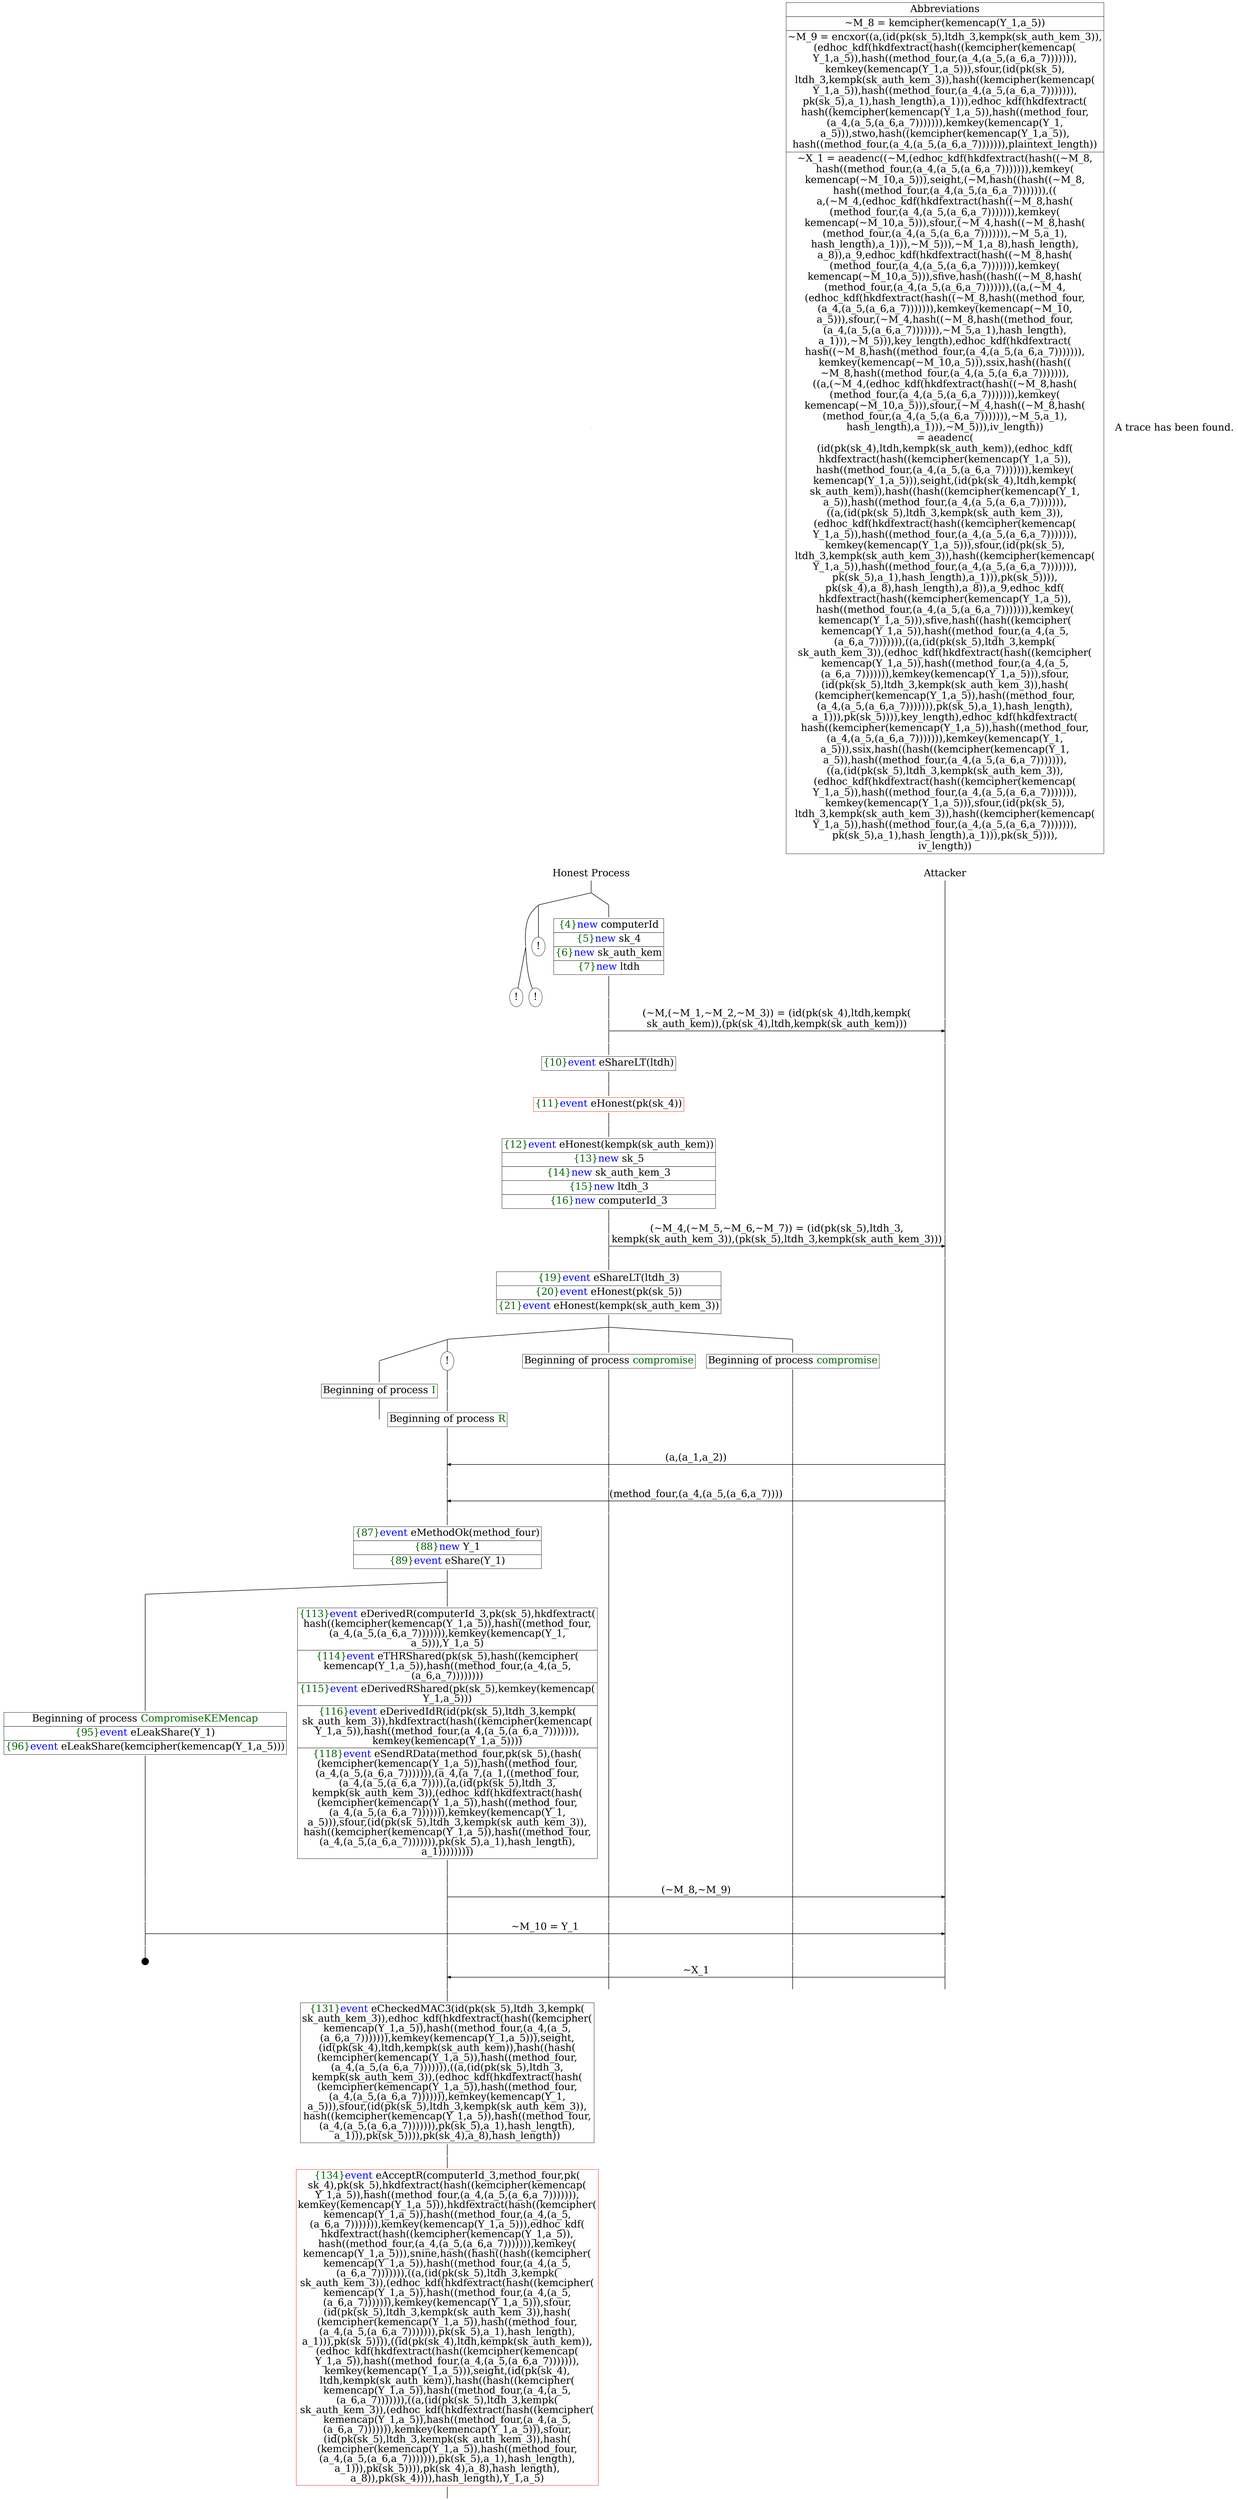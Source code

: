 digraph {
graph [ordering = out]
edge [arrowhead = none, penwidth = 1.6, fontsize = 30]
node [shape = point, width = 0, height = 0, fontsize = 30]
Trace<br/>
[label = <A trace has been found.<br/>
>, shape = plaintext]
P0__0 [label = "Honest Process", shape = plaintext]
P__0 [label = "Attacker", shape = plaintext]
Trace -> P0__0 [label = "", style = invisible, weight = 100]{rank = same; P0__0 P__0}
P0__0 -> P0__1 [label = <>, weight = 100]
/*RPar */
P0__1 -> P0_1__1 [label = <>]
P0__1 -> P0_0__1 [label = <>]
P0__1 [label = "", fixedsize = false, width = 0, height = 0, shape = none]
{rank = same; P0_0__1 P0_1__1}
P0_0__1 -> P0_0__2 [label = <>, weight = 100]
P0_0__2 [shape = plaintext, label = <<TABLE BORDER="0" CELLBORDER="1" CELLSPACING="0" CELLPADDING="4"> <TR><TD><FONT COLOR="darkgreen">{4}</FONT><FONT COLOR="blue">new </FONT>computerId</TD></TR><TR><TD><FONT COLOR="darkgreen">{5}</FONT><FONT COLOR="blue">new </FONT>sk_4</TD></TR><TR><TD><FONT COLOR="darkgreen">{6}</FONT><FONT COLOR="blue">new </FONT>sk_auth_kem</TD></TR><TR><TD><FONT COLOR="darkgreen">{7}</FONT><FONT COLOR="blue">new </FONT>ltdh</TD></TR></TABLE>>]
P0_0__2 -> P0_0__3 [label = <>, weight = 100]
P0_0__3 -> P0_0__4 [label = <>, weight = 100]
P__0 -> P__1 [label = <>, weight = 100]
{rank = same; P__1 P0_0__4}
P0_0__4 -> P0_0__5 [label = <>, weight = 100]
P__1 -> P__2 [label = <>, weight = 100]
{rank = same; P__2 P0_0__5}
P0_0__5 -> P__2 [label = <(~M,(~M_1,~M_2,~M_3)) = (id(pk(sk_4),ltdh,kempk(<br/>
sk_auth_kem)),(pk(sk_4),ltdh,kempk(sk_auth_kem)))>, arrowhead = normal]
P0_0__5 -> P0_0__6 [label = <>, weight = 100]
P__2 -> P__3 [label = <>, weight = 100]
{rank = same; P__3 P0_0__6}
P0_0__6 -> P0_0__7 [label = <>, weight = 100]
P0_0__7 [shape = plaintext, label = <<TABLE BORDER="0" CELLBORDER="1" CELLSPACING="0" CELLPADDING="4"> <TR><TD><FONT COLOR="darkgreen">{10}</FONT><FONT COLOR="blue">event</FONT> eShareLT(ltdh)</TD></TR></TABLE>>]
P0_0__7 -> P0_0__8 [label = <>, weight = 100]
P0_0__8 -> P0_0__9 [label = <>, weight = 100]
P0_0__9 [color = red, shape = plaintext, label = <<TABLE BORDER="0" CELLBORDER="1" CELLSPACING="0" CELLPADDING="4"> <TR><TD><FONT COLOR="darkgreen">{11}</FONT><FONT COLOR="blue">event</FONT> eHonest(pk(sk_4))</TD></TR></TABLE>>]
P0_0__9 -> P0_0__10 [label = <>, weight = 100]
P0_0__10 -> P0_0__11 [label = <>, weight = 100]
P0_0__11 [shape = plaintext, label = <<TABLE BORDER="0" CELLBORDER="1" CELLSPACING="0" CELLPADDING="4"> <TR><TD><FONT COLOR="darkgreen">{12}</FONT><FONT COLOR="blue">event</FONT> eHonest(kempk(sk_auth_kem))</TD></TR><TR><TD><FONT COLOR="darkgreen">{13}</FONT><FONT COLOR="blue">new </FONT>sk_5</TD></TR><TR><TD><FONT COLOR="darkgreen">{14}</FONT><FONT COLOR="blue">new </FONT>sk_auth_kem_3</TD></TR><TR><TD><FONT COLOR="darkgreen">{15}</FONT><FONT COLOR="blue">new </FONT>ltdh_3</TD></TR><TR><TD><FONT COLOR="darkgreen">{16}</FONT><FONT COLOR="blue">new </FONT>computerId_3</TD></TR></TABLE>>]
P0_0__11 -> P0_0__12 [label = <>, weight = 100]
P0_0__12 -> P0_0__13 [label = <>, weight = 100]
P__3 -> P__4 [label = <>, weight = 100]
{rank = same; P__4 P0_0__13}
P0_0__13 -> P0_0__14 [label = <>, weight = 100]
P__4 -> P__5 [label = <>, weight = 100]
{rank = same; P__5 P0_0__14}
P0_0__14 -> P__5 [label = <(~M_4,(~M_5,~M_6,~M_7)) = (id(pk(sk_5),ltdh_3,<br/>
kempk(sk_auth_kem_3)),(pk(sk_5),ltdh_3,kempk(sk_auth_kem_3)))>, arrowhead = normal]
P0_0__14 -> P0_0__15 [label = <>, weight = 100]
P__5 -> P__6 [label = <>, weight = 100]
{rank = same; P__6 P0_0__15}
P0_0__15 -> P0_0__16 [label = <>, weight = 100]
P0_0__16 [shape = plaintext, label = <<TABLE BORDER="0" CELLBORDER="1" CELLSPACING="0" CELLPADDING="4"> <TR><TD><FONT COLOR="darkgreen">{19}</FONT><FONT COLOR="blue">event</FONT> eShareLT(ltdh_3)</TD></TR><TR><TD><FONT COLOR="darkgreen">{20}</FONT><FONT COLOR="blue">event</FONT> eHonest(pk(sk_5))</TD></TR><TR><TD><FONT COLOR="darkgreen">{21}</FONT><FONT COLOR="blue">event</FONT> eHonest(kempk(sk_auth_kem_3))</TD></TR></TABLE>>]
P0_0__16 -> P0_0__17 [label = <>, weight = 100]
/*RPar */
P0_0__17 -> P0_0_2__17 [label = <>]
P0_0__17 -> P0_0_1__17 [label = <>]
P0_0__17 -> P0_0_0__17 [label = <>]
P0_0__17 [label = "", fixedsize = false, width = 0, height = 0, shape = none]
{rank = same; P0_0_0__17 P0_0_1__17 P0_0_2__17}
P0_0_0__17 -> P0_0_0__18 [label = <>, weight = 100]
P0_0_0__18 [shape = plaintext, label = <<TABLE BORDER="0" CELLBORDER="1" CELLSPACING="0" CELLPADDING="4"> <TR><TD>Beginning of process <FONT COLOR="darkgreen">compromise</FONT></TD></TR></TABLE>>]
P0_0_0__18 -> P0_0_0__19 [label = <>, weight = 100]
P0_0_1__17 -> P0_0_1__18 [label = <>, weight = 100]
P0_0_1__18 [shape = plaintext, label = <<TABLE BORDER="0" CELLBORDER="1" CELLSPACING="0" CELLPADDING="4"> <TR><TD>Beginning of process <FONT COLOR="darkgreen">compromise</FONT></TD></TR></TABLE>>]
P0_0_1__18 -> P0_0_1__19 [label = <>, weight = 100]
/*RPar */
P0_0_2__17 -> P0_0_2_1__17 [label = <>]
P0_0_2__17 -> P0_0_2_0__17 [label = <>]
P0_0_2__17 [label = "", fixedsize = false, width = 0, height = 0, shape = none]
{rank = same; P0_0_2_0__17 P0_0_2_1__17}
P0_0_2_0__17 [label = "!", shape = ellipse]
P0_0_2_0_0__17 [label = "", fixedsize = false, width = 0, height = 0, shape = none]
P0_0_2_0__17 -> P0_0_2_0_0__17 [label = <>, weight = 100]
P0_0_2_0_0__17 -> P0_0_2_0_0__18 [label = <>, weight = 100]
P0_0_2_0_0__18 [shape = plaintext, label = <<TABLE BORDER="0" CELLBORDER="1" CELLSPACING="0" CELLPADDING="4"> <TR><TD>Beginning of process <FONT COLOR="darkgreen">R</FONT></TD></TR></TABLE>>]
P0_0_2_0_0__18 -> P0_0_2_0_0__19 [label = <>, weight = 100]
P0_0_2_1__17 -> P0_0_2_1__18 [label = <>, weight = 100]
P0_0_2_1__18 [shape = plaintext, label = <<TABLE BORDER="0" CELLBORDER="1" CELLSPACING="0" CELLPADDING="4"> <TR><TD>Beginning of process <FONT COLOR="darkgreen">I</FONT></TD></TR></TABLE>>]
P0_0_2_1__18 -> P0_0_2_1__19 [label = <>, weight = 100]
/*RPar */
P0_1__1 -> P0_1_1__1 [label = <>]
P0_1__1 -> P0_1_0__1 [label = <>]
P0_1__1 [label = "", fixedsize = false, width = 0, height = 0, shape = none]
{rank = same; P0_1_0__1 P0_1_1__1}
P0_1_0__1 [label = "!", shape = ellipse]
/*RPar */
P0_1_1__1 -> P0_1_1_1__1 [label = <>]
P0_1_1__1 -> P0_1_1_0__1 [label = <>]
P0_1_1__1 [label = "", fixedsize = false, width = 0, height = 0, shape = none]
{rank = same; P0_1_1_0__1 P0_1_1_1__1}
P0_1_1_0__1 [label = "!", shape = ellipse]
P0_1_1_1__1 [label = "!", shape = ellipse]
P0_0_2_0_0__19 -> P0_0_2_0_0__20 [label = <>, weight = 100]
P0_0_1__19 -> P0_0_1__20 [label = <>, weight = 100]
P0_0_0__19 -> P0_0_0__20 [label = <>, weight = 100]
P__6 -> P__7 [label = <>, weight = 100]
{rank = same; P__7 P0_0_0__20 P0_0_1__20 P0_0_2_0_0__20}
P0_0_2_0_0__20 -> P0_0_2_0_0__21 [label = <>, weight = 100]
P__7 -> P__8 [label = <>, weight = 100]
{rank = same; P__8 P0_0_2_0_0__21}
P0_0_2_0_0__21 -> P__8 [label = <(a,(a_1,a_2))>, dir = back, arrowhead = normal]
P0_0_2_0_0__21 -> P0_0_2_0_0__22 [label = <>, weight = 100]
P0_0_1__20 -> P0_0_1__21 [label = <>, weight = 100]
P0_0_0__20 -> P0_0_0__21 [label = <>, weight = 100]
P__8 -> P__9 [label = <>, weight = 100]
{rank = same; P__9 P0_0_0__21 P0_0_1__21 P0_0_2_0_0__22}
P0_0_2_0_0__22 -> P0_0_2_0_0__23 [label = <>, weight = 100]
P0_0_1__21 -> P0_0_1__22 [label = <>, weight = 100]
P0_0_0__21 -> P0_0_0__22 [label = <>, weight = 100]
P__9 -> P__10 [label = <>, weight = 100]
{rank = same; P__10 P0_0_0__22 P0_0_1__22 P0_0_2_0_0__23}
P0_0_2_0_0__23 -> P0_0_2_0_0__24 [label = <>, weight = 100]
P__10 -> P__11 [label = <>, weight = 100]
{rank = same; P__11 P0_0_2_0_0__24}
P0_0_2_0_0__24 -> P__11 [label = <(method_four,(a_4,(a_5,(a_6,a_7))))>, dir = back, arrowhead = normal]
P0_0_2_0_0__24 -> P0_0_2_0_0__25 [label = <>, weight = 100]
P0_0_1__22 -> P0_0_1__23 [label = <>, weight = 100]
P0_0_0__22 -> P0_0_0__23 [label = <>, weight = 100]
P__11 -> P__12 [label = <>, weight = 100]
{rank = same; P__12 P0_0_0__23 P0_0_1__23 P0_0_2_0_0__25}
P0_0_2_0_0__25 -> P0_0_2_0_0__26 [label = <>, weight = 100]
P0_0_2_0_0__26 [shape = plaintext, label = <<TABLE BORDER="0" CELLBORDER="1" CELLSPACING="0" CELLPADDING="4"> <TR><TD><FONT COLOR="darkgreen">{87}</FONT><FONT COLOR="blue">event</FONT> eMethodOk(method_four)</TD></TR><TR><TD><FONT COLOR="darkgreen">{88}</FONT><FONT COLOR="blue">new </FONT>Y_1</TD></TR><TR><TD><FONT COLOR="darkgreen">{89}</FONT><FONT COLOR="blue">event</FONT> eShare(Y_1)</TD></TR></TABLE>>]
P0_0_2_0_0__26 -> P0_0_2_0_0__27 [label = <>, weight = 100]
/*RPar */
P0_0_2_0_0__27 -> P0_0_2_0_0_1__27 [label = <>]
P0_0_2_0_0__27 -> P0_0_2_0_0_0__27 [label = <>]
P0_0_2_0_0__27 [label = "", fixedsize = false, width = 0, height = 0, shape = none]
{rank = same; P0_0_2_0_0_0__27 P0_0_2_0_0_1__27}
P0_0_2_0_0_0__27 -> P0_0_2_0_0_0__28 [label = <>, weight = 100]
P0_0_2_0_0_0__28 [shape = plaintext, label = <<TABLE BORDER="0" CELLBORDER="1" CELLSPACING="0" CELLPADDING="4"> <TR><TD><FONT COLOR="darkgreen">{113}</FONT><FONT COLOR="blue">event</FONT> eDerivedR(computerId_3,pk(sk_5),hkdfextract(<br/>
hash((kemcipher(kemencap(Y_1,a_5)),hash((method_four,<br/>
(a_4,(a_5,(a_6,a_7))))))),kemkey(kemencap(Y_1,<br/>
a_5))),Y_1,a_5)</TD></TR><TR><TD><FONT COLOR="darkgreen">{114}</FONT><FONT COLOR="blue">event</FONT> eTHRShared(pk(sk_5),hash((kemcipher(<br/>
kemencap(Y_1,a_5)),hash((method_four,(a_4,(a_5,<br/>
(a_6,a_7))))))))</TD></TR><TR><TD><FONT COLOR="darkgreen">{115}</FONT><FONT COLOR="blue">event</FONT> eDerivedRShared(pk(sk_5),kemkey(kemencap(<br/>
Y_1,a_5)))</TD></TR><TR><TD><FONT COLOR="darkgreen">{116}</FONT><FONT COLOR="blue">event</FONT> eDerivedIdR(id(pk(sk_5),ltdh_3,kempk(<br/>
sk_auth_kem_3)),hkdfextract(hash((kemcipher(kemencap(<br/>
Y_1,a_5)),hash((method_four,(a_4,(a_5,(a_6,a_7))))))),<br/>
kemkey(kemencap(Y_1,a_5))))</TD></TR><TR><TD><FONT COLOR="darkgreen">{118}</FONT><FONT COLOR="blue">event</FONT> eSendRData(method_four,pk(sk_5),(hash(<br/>
(kemcipher(kemencap(Y_1,a_5)),hash((method_four,<br/>
(a_4,(a_5,(a_6,a_7))))))),(a_4,(a_7,(a_1,((method_four,<br/>
(a_4,(a_5,(a_6,a_7)))),(a,(id(pk(sk_5),ltdh_3,<br/>
kempk(sk_auth_kem_3)),(edhoc_kdf(hkdfextract(hash(<br/>
(kemcipher(kemencap(Y_1,a_5)),hash((method_four,<br/>
(a_4,(a_5,(a_6,a_7))))))),kemkey(kemencap(Y_1,<br/>
a_5))),sfour,(id(pk(sk_5),ltdh_3,kempk(sk_auth_kem_3)),<br/>
hash((kemcipher(kemencap(Y_1,a_5)),hash((method_four,<br/>
(a_4,(a_5,(a_6,a_7))))))),pk(sk_5),a_1),hash_length),<br/>
a_1)))))))))</TD></TR></TABLE>>]
P0_0_2_0_0_0__28 -> P0_0_2_0_0_0__29 [label = <>, weight = 100]
P0_0_2_0_0_0__29 -> P0_0_2_0_0_0__30 [label = <>, weight = 100]
P0_0_1__23 -> P0_0_1__24 [label = <>, weight = 100]
P0_0_0__23 -> P0_0_0__24 [label = <>, weight = 100]
P__12 -> P__13 [label = <>, weight = 100]
{rank = same; P__13 P0_0_0__24 P0_0_1__24 P0_0_2_0_0_0__30}
P0_0_2_0_0_0__30 -> P0_0_2_0_0_0__31 [label = <>, weight = 100]
P__13 -> P__14 [label = <>, weight = 100]
{rank = same; P__14 P0_0_2_0_0_0__31}
P0_0_2_0_0_0__31 -> P__14 [label = <(~M_8,~M_9)>, arrowhead = normal]
P0_0_2_0_0_0__31 -> P0_0_2_0_0_0__32 [label = <>, weight = 100]
P0_0_1__24 -> P0_0_1__25 [label = <>, weight = 100]
P0_0_0__24 -> P0_0_0__25 [label = <>, weight = 100]
P__14 -> P__15 [label = <>, weight = 100]
{rank = same; P__15 P0_0_0__25 P0_0_1__25 P0_0_2_0_0_0__32}
P0_0_2_0_0_1__27 -> P0_0_2_0_0_1__28 [label = <>, weight = 100]
P0_0_2_0_0_1__28 [shape = plaintext, label = <<TABLE BORDER="0" CELLBORDER="1" CELLSPACING="0" CELLPADDING="4"> <TR><TD>Beginning of process <FONT COLOR="darkgreen">CompromiseKEMencap</FONT></TD></TR><TR><TD><FONT COLOR="darkgreen">{95}</FONT><FONT COLOR="blue">event</FONT> eLeakShare(Y_1)</TD></TR><TR><TD><FONT COLOR="darkgreen">{96}</FONT><FONT COLOR="blue">event</FONT> eLeakShare(kemcipher(kemencap(Y_1,a_5)))<br/>
</TD></TR></TABLE>>]
P0_0_2_0_0_1__28 -> P0_0_2_0_0_1__29 [label = <>, weight = 100]
P0_0_2_0_0_1__29 -> P0_0_2_0_0_1__30 [label = <>, weight = 100]
P0_0_2_0_0_0__32 -> P0_0_2_0_0_0__33 [label = <>, weight = 100]
P0_0_1__25 -> P0_0_1__26 [label = <>, weight = 100]
P0_0_0__25 -> P0_0_0__26 [label = <>, weight = 100]
P__15 -> P__16 [label = <>, weight = 100]
{rank = same; P__16 P0_0_0__26 P0_0_1__26 P0_0_2_0_0_0__33 P0_0_2_0_0_1__30}
P0_0_2_0_0_1__30 -> P0_0_2_0_0_1__31 [label = <>, weight = 100]
P__16 -> P__17 [label = <>, weight = 100]
{rank = same; P__17 P0_0_2_0_0_1__31}
P0_0_2_0_0_1__31 -> P__17 [label = <~M_10 = Y_1>, arrowhead = normal]
P0_0_2_0_0_1__31 -> P0_0_2_0_0_1__32 [label = <>, weight = 100]
P0_0_2_0_0_0__33 -> P0_0_2_0_0_0__34 [label = <>, weight = 100]
P0_0_1__26 -> P0_0_1__27 [label = <>, weight = 100]
P0_0_0__26 -> P0_0_0__27 [label = <>, weight = 100]
P__17 -> P__18 [label = <>, weight = 100]
{rank = same; P__18 P0_0_0__27 P0_0_1__27 P0_0_2_0_0_0__34 P0_0_2_0_0_1__32}
P0_0_2_0_0_1__33 [label = "", width = 0.3, height = 0.3]
P0_0_2_0_0_1__32 -> P0_0_2_0_0_1__33 [label = <>, weight = 100]
P0_0_2_0_0_0__34 -> P0_0_2_0_0_0__35 [label = <>, weight = 100]
P0_0_1__27 -> P0_0_1__28 [label = <>, weight = 100]
P0_0_0__27 -> P0_0_0__28 [label = <>, weight = 100]
P__18 -> P__19 [label = <>, weight = 100]
{rank = same; P__19 P0_0_0__28 P0_0_1__28 P0_0_2_0_0_0__35}
P0_0_2_0_0_0__35 -> P0_0_2_0_0_0__36 [label = <>, weight = 100]
P__19 -> P__20 [label = <>, weight = 100]
{rank = same; P__20 P0_0_2_0_0_0__36}
P0_0_2_0_0_0__36 -> P__20 [label = <~X_1>, dir = back, arrowhead = normal]
P0_0_2_0_0_0__36 -> P0_0_2_0_0_0__37 [label = <>, weight = 100]
P0_0_1__28 -> P0_0_1__29 [label = <>, weight = 100]
P0_0_0__28 -> P0_0_0__29 [label = <>, weight = 100]
P__20 -> P__21 [label = <>, weight = 100]
{rank = same; P__21 P0_0_0__29 P0_0_1__29 P0_0_2_0_0_0__37}
P0_0_2_0_0_0__37 -> P0_0_2_0_0_0__38 [label = <>, weight = 100]
P0_0_2_0_0_0__38 [shape = plaintext, label = <<TABLE BORDER="0" CELLBORDER="1" CELLSPACING="0" CELLPADDING="4"> <TR><TD><FONT COLOR="darkgreen">{131}</FONT><FONT COLOR="blue">event</FONT> eCheckedMAC3(id(pk(sk_5),ltdh_3,kempk(<br/>
sk_auth_kem_3)),edhoc_kdf(hkdfextract(hash((kemcipher(<br/>
kemencap(Y_1,a_5)),hash((method_four,(a_4,(a_5,<br/>
(a_6,a_7))))))),kemkey(kemencap(Y_1,a_5))),seight,<br/>
(id(pk(sk_4),ltdh,kempk(sk_auth_kem)),hash((hash(<br/>
(kemcipher(kemencap(Y_1,a_5)),hash((method_four,<br/>
(a_4,(a_5,(a_6,a_7))))))),((a,(id(pk(sk_5),ltdh_3,<br/>
kempk(sk_auth_kem_3)),(edhoc_kdf(hkdfextract(hash(<br/>
(kemcipher(kemencap(Y_1,a_5)),hash((method_four,<br/>
(a_4,(a_5,(a_6,a_7))))))),kemkey(kemencap(Y_1,<br/>
a_5))),sfour,(id(pk(sk_5),ltdh_3,kempk(sk_auth_kem_3)),<br/>
hash((kemcipher(kemencap(Y_1,a_5)),hash((method_four,<br/>
(a_4,(a_5,(a_6,a_7))))))),pk(sk_5),a_1),hash_length),<br/>
a_1))),pk(sk_5)))),pk(sk_4),a_8),hash_length))<br/>
</TD></TR></TABLE>>]
P0_0_2_0_0_0__38 -> P0_0_2_0_0_0__39 [label = <>, weight = 100]
P0_0_2_0_0_0__39 -> P0_0_2_0_0_0__40 [label = <>, weight = 100]
P0_0_2_0_0_0__40 [color = red, shape = plaintext, label = <<TABLE BORDER="0" CELLBORDER="1" CELLSPACING="0" CELLPADDING="4"> <TR><TD><FONT COLOR="darkgreen">{134}</FONT><FONT COLOR="blue">event</FONT> eAcceptR(computerId_3,method_four,pk(<br/>
sk_4),pk(sk_5),hkdfextract(hash((kemcipher(kemencap(<br/>
Y_1,a_5)),hash((method_four,(a_4,(a_5,(a_6,a_7))))))),<br/>
kemkey(kemencap(Y_1,a_5))),hkdfextract(hash((kemcipher(<br/>
kemencap(Y_1,a_5)),hash((method_four,(a_4,(a_5,<br/>
(a_6,a_7))))))),kemkey(kemencap(Y_1,a_5))),edhoc_kdf(<br/>
hkdfextract(hash((kemcipher(kemencap(Y_1,a_5)),<br/>
hash((method_four,(a_4,(a_5,(a_6,a_7))))))),kemkey(<br/>
kemencap(Y_1,a_5))),snine,hash((hash((hash((kemcipher(<br/>
kemencap(Y_1,a_5)),hash((method_four,(a_4,(a_5,<br/>
(a_6,a_7))))))),((a,(id(pk(sk_5),ltdh_3,kempk(<br/>
sk_auth_kem_3)),(edhoc_kdf(hkdfextract(hash((kemcipher(<br/>
kemencap(Y_1,a_5)),hash((method_four,(a_4,(a_5,<br/>
(a_6,a_7))))))),kemkey(kemencap(Y_1,a_5))),sfour,<br/>
(id(pk(sk_5),ltdh_3,kempk(sk_auth_kem_3)),hash(<br/>
(kemcipher(kemencap(Y_1,a_5)),hash((method_four,<br/>
(a_4,(a_5,(a_6,a_7))))))),pk(sk_5),a_1),hash_length),<br/>
a_1))),pk(sk_5)))),((id(pk(sk_4),ltdh,kempk(sk_auth_kem)),<br/>
(edhoc_kdf(hkdfextract(hash((kemcipher(kemencap(<br/>
Y_1,a_5)),hash((method_four,(a_4,(a_5,(a_6,a_7))))))),<br/>
kemkey(kemencap(Y_1,a_5))),seight,(id(pk(sk_4),<br/>
ltdh,kempk(sk_auth_kem)),hash((hash((kemcipher(<br/>
kemencap(Y_1,a_5)),hash((method_four,(a_4,(a_5,<br/>
(a_6,a_7))))))),((a,(id(pk(sk_5),ltdh_3,kempk(<br/>
sk_auth_kem_3)),(edhoc_kdf(hkdfextract(hash((kemcipher(<br/>
kemencap(Y_1,a_5)),hash((method_four,(a_4,(a_5,<br/>
(a_6,a_7))))))),kemkey(kemencap(Y_1,a_5))),sfour,<br/>
(id(pk(sk_5),ltdh_3,kempk(sk_auth_kem_3)),hash(<br/>
(kemcipher(kemencap(Y_1,a_5)),hash((method_four,<br/>
(a_4,(a_5,(a_6,a_7))))))),pk(sk_5),a_1),hash_length),<br/>
a_1))),pk(sk_5)))),pk(sk_4),a_8),hash_length),<br/>
a_8)),pk(sk_4)))),hash_length),Y_1,a_5)</TD></TR></TABLE>>]
P0_0_2_0_0_0__40 -> P0_0_2_0_0_0__41 [label = <>, weight = 100]
Abbrev [shape = plaintext, label = <<TABLE BORDER="0" CELLBORDER="1" CELLSPACING="0" CELLPADDING="4"><TR> <TD> Abbreviations </TD></TR><TR><TD>~M_8 = kemcipher(kemencap(Y_1,a_5))</TD></TR><TR><TD>~M_9 = encxor((a,(id(pk(sk_5),ltdh_3,kempk(sk_auth_kem_3)),<br/>
(edhoc_kdf(hkdfextract(hash((kemcipher(kemencap(<br/>
Y_1,a_5)),hash((method_four,(a_4,(a_5,(a_6,a_7))))))),<br/>
kemkey(kemencap(Y_1,a_5))),sfour,(id(pk(sk_5),<br/>
ltdh_3,kempk(sk_auth_kem_3)),hash((kemcipher(kemencap(<br/>
Y_1,a_5)),hash((method_four,(a_4,(a_5,(a_6,a_7))))))),<br/>
pk(sk_5),a_1),hash_length),a_1))),edhoc_kdf(hkdfextract(<br/>
hash((kemcipher(kemencap(Y_1,a_5)),hash((method_four,<br/>
(a_4,(a_5,(a_6,a_7))))))),kemkey(kemencap(Y_1,<br/>
a_5))),stwo,hash((kemcipher(kemencap(Y_1,a_5)),<br/>
hash((method_four,(a_4,(a_5,(a_6,a_7))))))),plaintext_length))</TD></TR><TR><TD>~X_1 = aeadenc((~M,(edhoc_kdf(hkdfextract(hash((~M_8,<br/>
hash((method_four,(a_4,(a_5,(a_6,a_7))))))),kemkey(<br/>
kemencap(~M_10,a_5))),seight,(~M,hash((hash((~M_8,<br/>
hash((method_four,(a_4,(a_5,(a_6,a_7))))))),((<br/>
a,(~M_4,(edhoc_kdf(hkdfextract(hash((~M_8,hash(<br/>
(method_four,(a_4,(a_5,(a_6,a_7))))))),kemkey(<br/>
kemencap(~M_10,a_5))),sfour,(~M_4,hash((~M_8,hash(<br/>
(method_four,(a_4,(a_5,(a_6,a_7))))))),~M_5,a_1),<br/>
hash_length),a_1))),~M_5))),~M_1,a_8),hash_length),<br/>
a_8)),a_9,edhoc_kdf(hkdfextract(hash((~M_8,hash(<br/>
(method_four,(a_4,(a_5,(a_6,a_7))))))),kemkey(<br/>
kemencap(~M_10,a_5))),sfive,hash((hash((~M_8,hash(<br/>
(method_four,(a_4,(a_5,(a_6,a_7))))))),((a,(~M_4,<br/>
(edhoc_kdf(hkdfextract(hash((~M_8,hash((method_four,<br/>
(a_4,(a_5,(a_6,a_7))))))),kemkey(kemencap(~M_10,<br/>
a_5))),sfour,(~M_4,hash((~M_8,hash((method_four,<br/>
(a_4,(a_5,(a_6,a_7))))))),~M_5,a_1),hash_length),<br/>
a_1))),~M_5))),key_length),edhoc_kdf(hkdfextract(<br/>
hash((~M_8,hash((method_four,(a_4,(a_5,(a_6,a_7))))))),<br/>
kemkey(kemencap(~M_10,a_5))),ssix,hash((hash((<br/>
~M_8,hash((method_four,(a_4,(a_5,(a_6,a_7))))))),<br/>
((a,(~M_4,(edhoc_kdf(hkdfextract(hash((~M_8,hash(<br/>
(method_four,(a_4,(a_5,(a_6,a_7))))))),kemkey(<br/>
kemencap(~M_10,a_5))),sfour,(~M_4,hash((~M_8,hash(<br/>
(method_four,(a_4,(a_5,(a_6,a_7))))))),~M_5,a_1),<br/>
hash_length),a_1))),~M_5))),iv_length))<br/>
= aeadenc(<br/>
(id(pk(sk_4),ltdh,kempk(sk_auth_kem)),(edhoc_kdf(<br/>
hkdfextract(hash((kemcipher(kemencap(Y_1,a_5)),<br/>
hash((method_four,(a_4,(a_5,(a_6,a_7))))))),kemkey(<br/>
kemencap(Y_1,a_5))),seight,(id(pk(sk_4),ltdh,kempk(<br/>
sk_auth_kem)),hash((hash((kemcipher(kemencap(Y_1,<br/>
a_5)),hash((method_four,(a_4,(a_5,(a_6,a_7))))))),<br/>
((a,(id(pk(sk_5),ltdh_3,kempk(sk_auth_kem_3)),<br/>
(edhoc_kdf(hkdfextract(hash((kemcipher(kemencap(<br/>
Y_1,a_5)),hash((method_four,(a_4,(a_5,(a_6,a_7))))))),<br/>
kemkey(kemencap(Y_1,a_5))),sfour,(id(pk(sk_5),<br/>
ltdh_3,kempk(sk_auth_kem_3)),hash((kemcipher(kemencap(<br/>
Y_1,a_5)),hash((method_four,(a_4,(a_5,(a_6,a_7))))))),<br/>
pk(sk_5),a_1),hash_length),a_1))),pk(sk_5)))),<br/>
pk(sk_4),a_8),hash_length),a_8)),a_9,edhoc_kdf(<br/>
hkdfextract(hash((kemcipher(kemencap(Y_1,a_5)),<br/>
hash((method_four,(a_4,(a_5,(a_6,a_7))))))),kemkey(<br/>
kemencap(Y_1,a_5))),sfive,hash((hash((kemcipher(<br/>
kemencap(Y_1,a_5)),hash((method_four,(a_4,(a_5,<br/>
(a_6,a_7))))))),((a,(id(pk(sk_5),ltdh_3,kempk(<br/>
sk_auth_kem_3)),(edhoc_kdf(hkdfextract(hash((kemcipher(<br/>
kemencap(Y_1,a_5)),hash((method_four,(a_4,(a_5,<br/>
(a_6,a_7))))))),kemkey(kemencap(Y_1,a_5))),sfour,<br/>
(id(pk(sk_5),ltdh_3,kempk(sk_auth_kem_3)),hash(<br/>
(kemcipher(kemencap(Y_1,a_5)),hash((method_four,<br/>
(a_4,(a_5,(a_6,a_7))))))),pk(sk_5),a_1),hash_length),<br/>
a_1))),pk(sk_5)))),key_length),edhoc_kdf(hkdfextract(<br/>
hash((kemcipher(kemencap(Y_1,a_5)),hash((method_four,<br/>
(a_4,(a_5,(a_6,a_7))))))),kemkey(kemencap(Y_1,<br/>
a_5))),ssix,hash((hash((kemcipher(kemencap(Y_1,<br/>
a_5)),hash((method_four,(a_4,(a_5,(a_6,a_7))))))),<br/>
((a,(id(pk(sk_5),ltdh_3,kempk(sk_auth_kem_3)),<br/>
(edhoc_kdf(hkdfextract(hash((kemcipher(kemencap(<br/>
Y_1,a_5)),hash((method_four,(a_4,(a_5,(a_6,a_7))))))),<br/>
kemkey(kemencap(Y_1,a_5))),sfour,(id(pk(sk_5),<br/>
ltdh_3,kempk(sk_auth_kem_3)),hash((kemcipher(kemencap(<br/>
Y_1,a_5)),hash((method_four,(a_4,(a_5,(a_6,a_7))))))),<br/>
pk(sk_5),a_1),hash_length),a_1))),pk(sk_5)))),<br/>
iv_length))</TD></TR></TABLE>>]Abbrev -> P__0 [style = invisible, weight =100]}